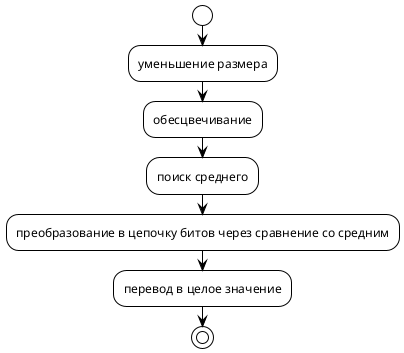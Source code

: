 @startuml activity
!theme mono
start
:уменьшение размера;
:обесцвечивание;
:поиск среднего;
:преобразование в цепочку битов через сравнение со средним;
:перевод в целое значение;
stop
@enduml
